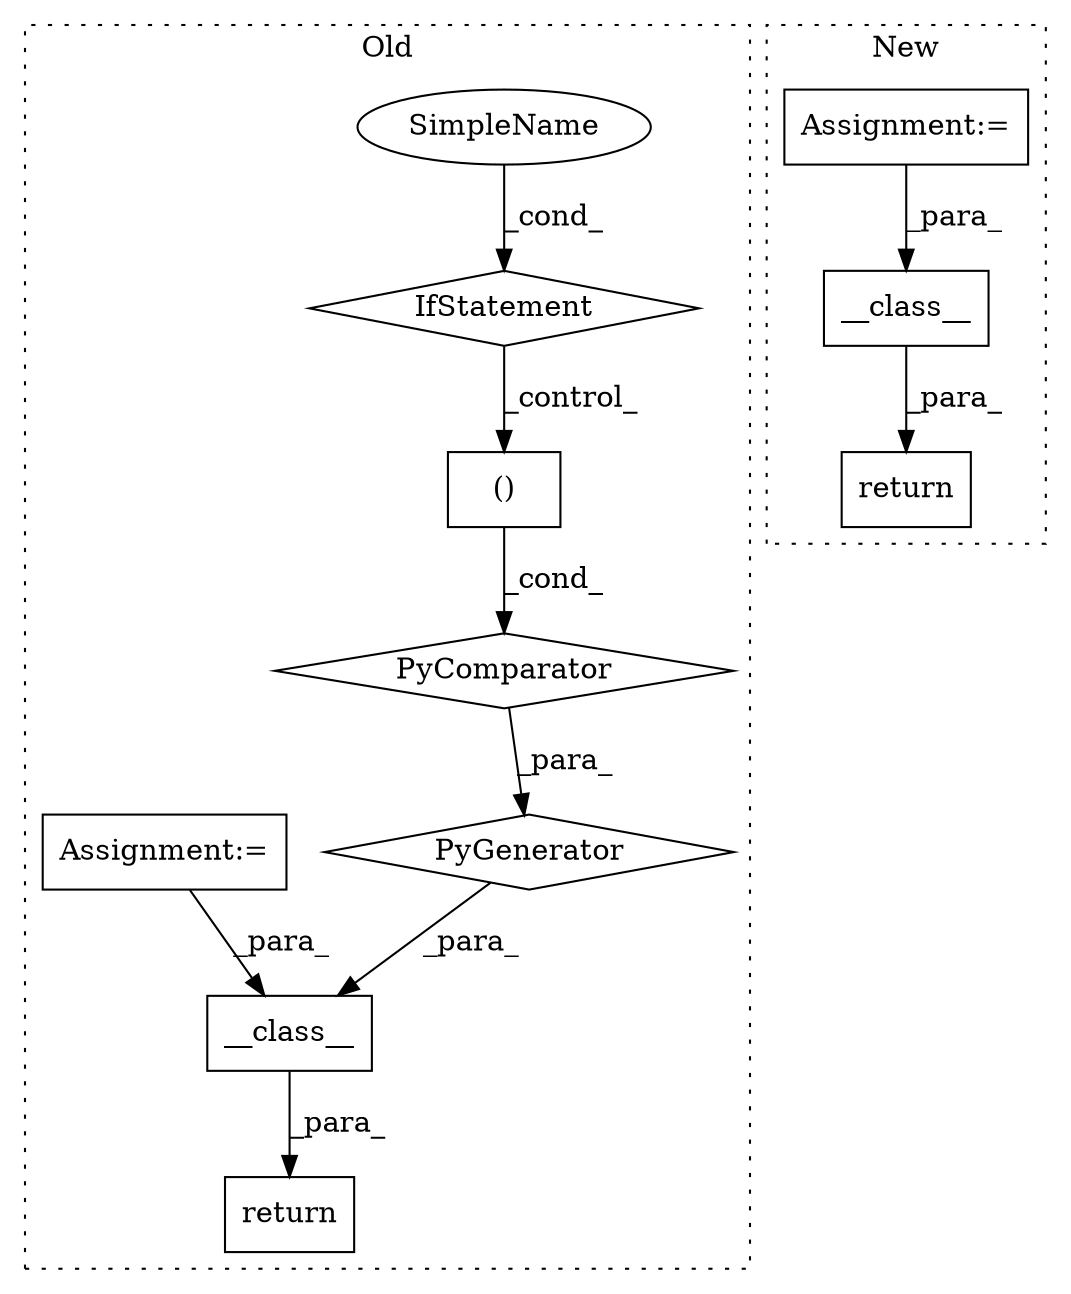 digraph G {
subgraph cluster0 {
1 [label="return" a="41" s="8941" l="7" shape="box"];
4 [label="__class__" a="32" s="8953,8974" l="10,1" shape="box"];
6 [label="()" a="106" s="8765" l="58" shape="box"];
7 [label="IfStatement" a="25" s="8894" l="38" shape="diamond"];
8 [label="SimpleName" a="42" s="8927" l="5" shape="ellipse"];
9 [label="PyGenerator" a="107" s="8765" l="178" shape="diamond"];
10 [label="PyComparator" a="113" s="8894" l="38" shape="diamond"];
11 [label="Assignment:=" a="7" s="8615" l="12" shape="box"];
label = "Old";
style="dotted";
}
subgraph cluster1 {
2 [label="__class__" a="32" s="8577,8725" l="10,1" shape="box"];
3 [label="return" a="41" s="8565" l="7" shape="box"];
5 [label="Assignment:=" a="7" s="8679" l="43" shape="box"];
label = "New";
style="dotted";
}
2 -> 3 [label="_para_"];
4 -> 1 [label="_para_"];
5 -> 2 [label="_para_"];
6 -> 10 [label="_cond_"];
7 -> 6 [label="_control_"];
8 -> 7 [label="_cond_"];
9 -> 4 [label="_para_"];
10 -> 9 [label="_para_"];
11 -> 4 [label="_para_"];
}